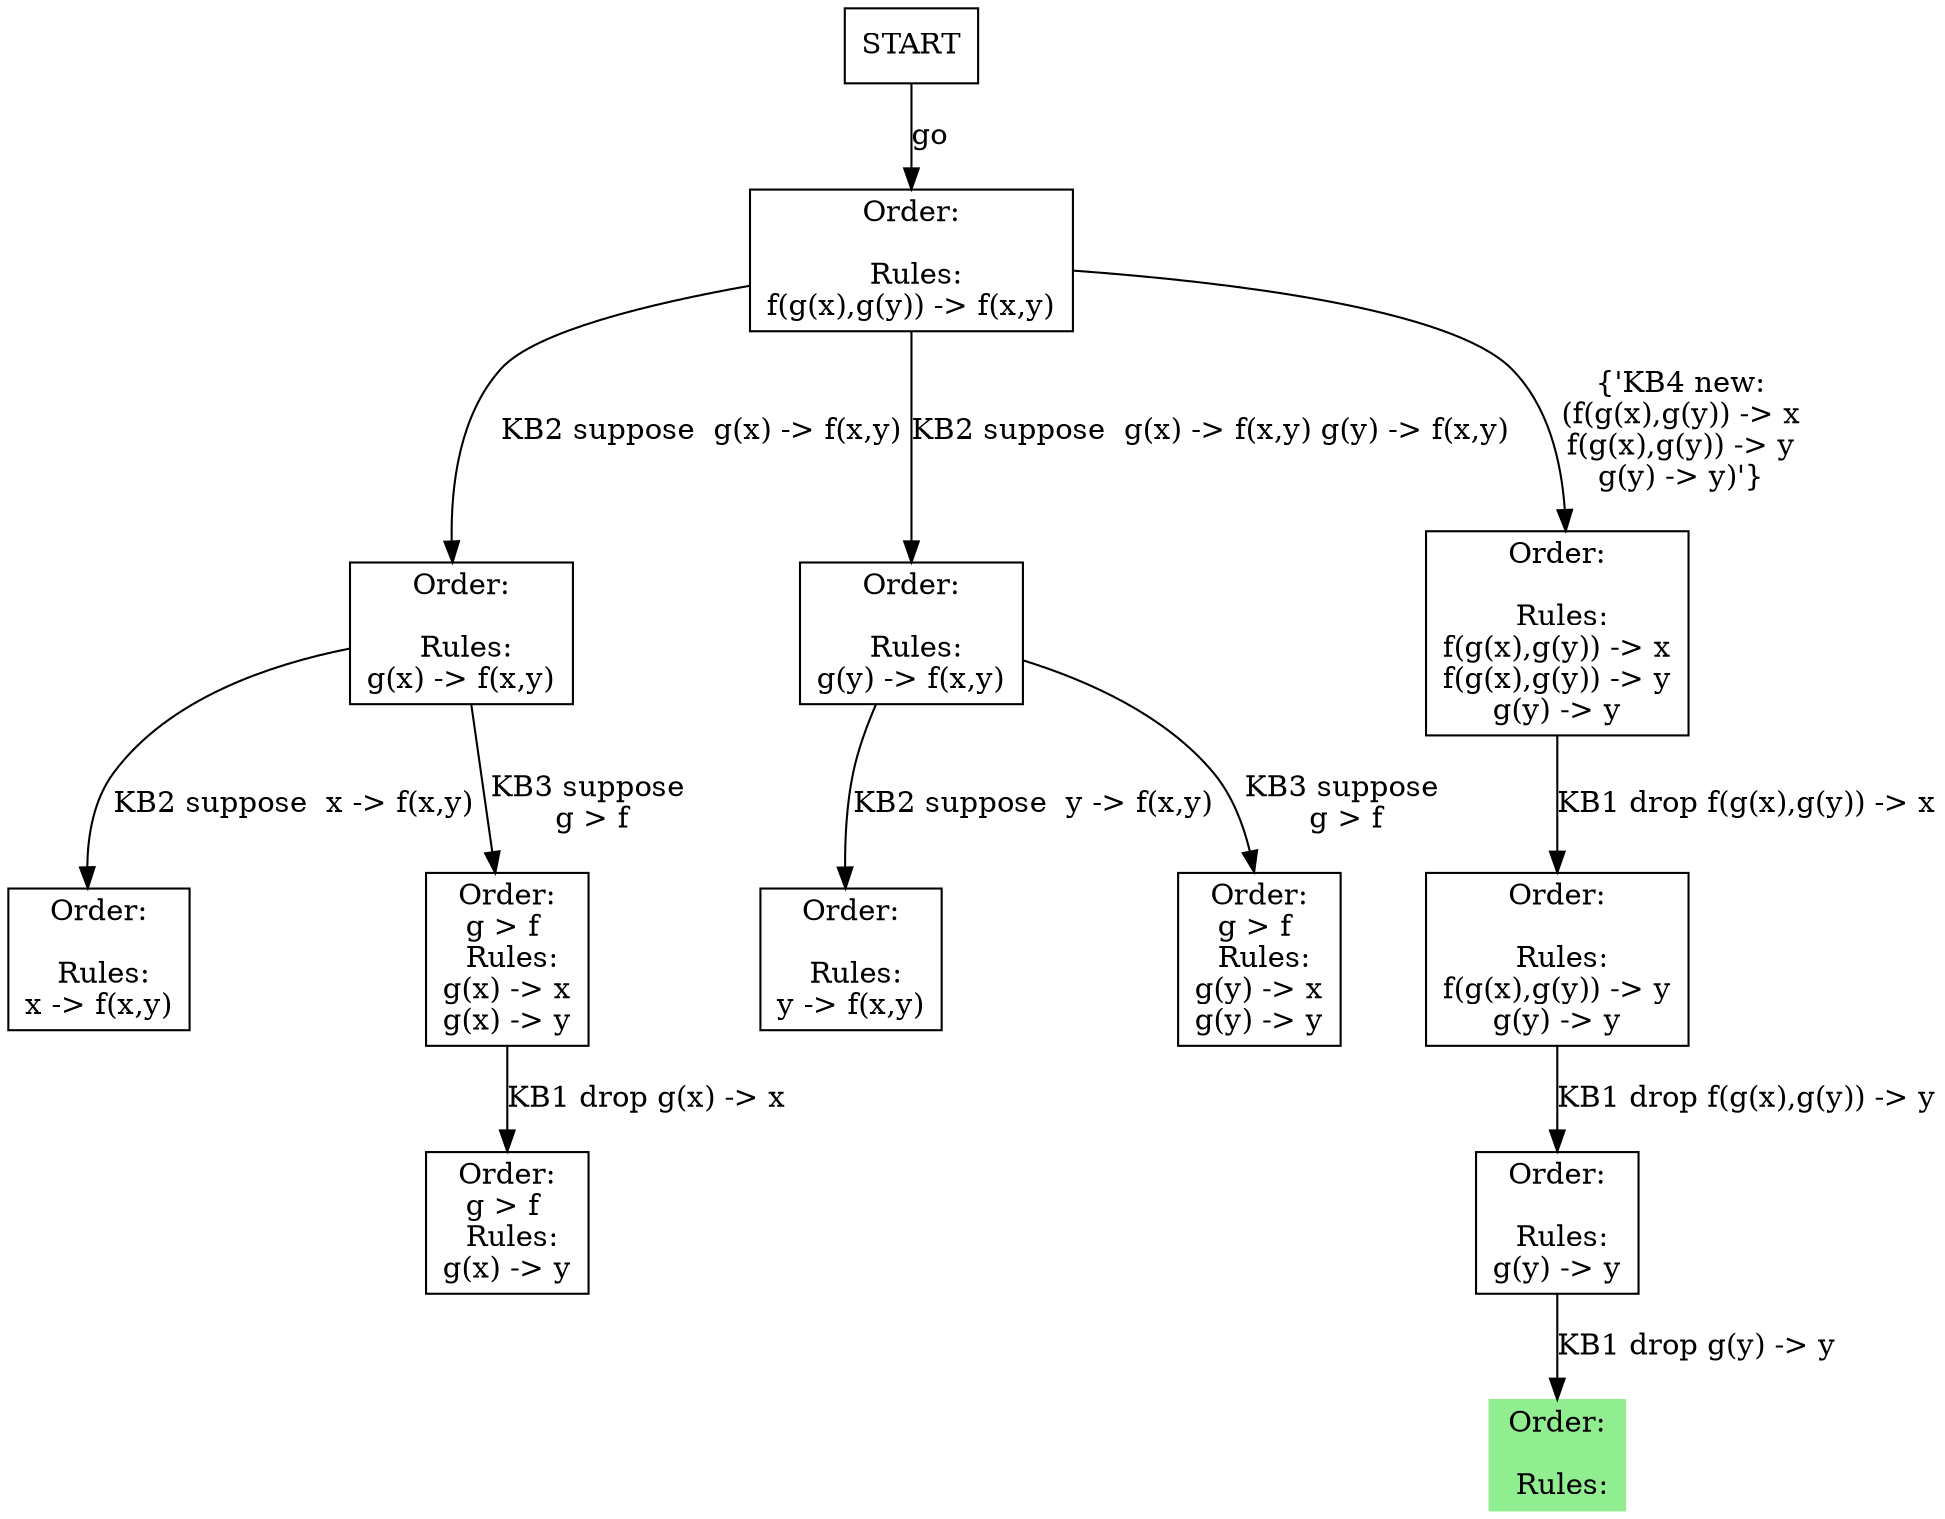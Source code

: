 digraph G { node [shape = box]
"START" -> "Order:
 
 Rules:
f(g(x),g(y)) -> f(x,y)"[label = go];
"Order:
 
 Rules:
f(g(x),g(y)) -> f(x,y)" -> "Order:
 
 Rules:
g(x) -> f(x,y)"[label = "KB2 suppose  g(x) -> f(x,y)"];
"Order:
 
 Rules:
g(x) -> f(x,y)" -> "Order:
 
 Rules:
x -> f(x,y)"[label = "KB2 suppose  x -> f(x,y)"];
"Order:
 
 Rules:
g(x) -> f(x,y)" -> "Order:
g > f 
 Rules:
g(x) -> x
g(x) -> y"[label = "KB3 suppose 
g > f"];
"Order:
g > f 
 Rules:
g(x) -> x
g(x) -> y" -> "Order:
g > f 
 Rules:
g(x) -> y"[label = "KB1 drop g(x) -> x"];
"Order:
 
 Rules:
f(g(x),g(y)) -> f(x,y)" -> "Order:
 
 Rules:
g(y) -> f(x,y)"[label = "KB2 suppose  g(x) -> f(x,y) g(y) -> f(x,y)"];
"Order:
 
 Rules:
g(y) -> f(x,y)" -> "Order:
 
 Rules:
y -> f(x,y)"[label = "KB2 suppose  y -> f(x,y)"];
"Order:
 
 Rules:
g(y) -> f(x,y)" -> "Order:
g > f 
 Rules:
g(y) -> x
g(y) -> y"[label = "KB3 suppose 
g > f"];
"Order:
 
 Rules:
f(g(x),g(y)) -> f(x,y)" -> "Order:
 
 Rules:
f(g(x),g(y)) -> x
f(g(x),g(y)) -> y
g(y) -> y"[label = "{'KB4 new:\n(f(g(x),g(y)) -> x\nf(g(x),g(y)) -> y\ng(y) -> y)'}"];
"Order:
 
 Rules:
f(g(x),g(y)) -> x
f(g(x),g(y)) -> y
g(y) -> y" -> "Order:
 
 Rules:
f(g(x),g(y)) -> y
g(y) -> y"[label = "KB1 drop f(g(x),g(y)) -> x"];
"Order:
 
 Rules:
f(g(x),g(y)) -> y
g(y) -> y" -> "Order:
 
 Rules:
g(y) -> y"[label = "KB1 drop f(g(x),g(y)) -> y"];
node [color = lightgreen, style = filled];"Order:
 
 Rules:
g(y) -> y" -> "Order:
 
 Rules:
"[label = "KB1 drop g(y) -> y"];
}